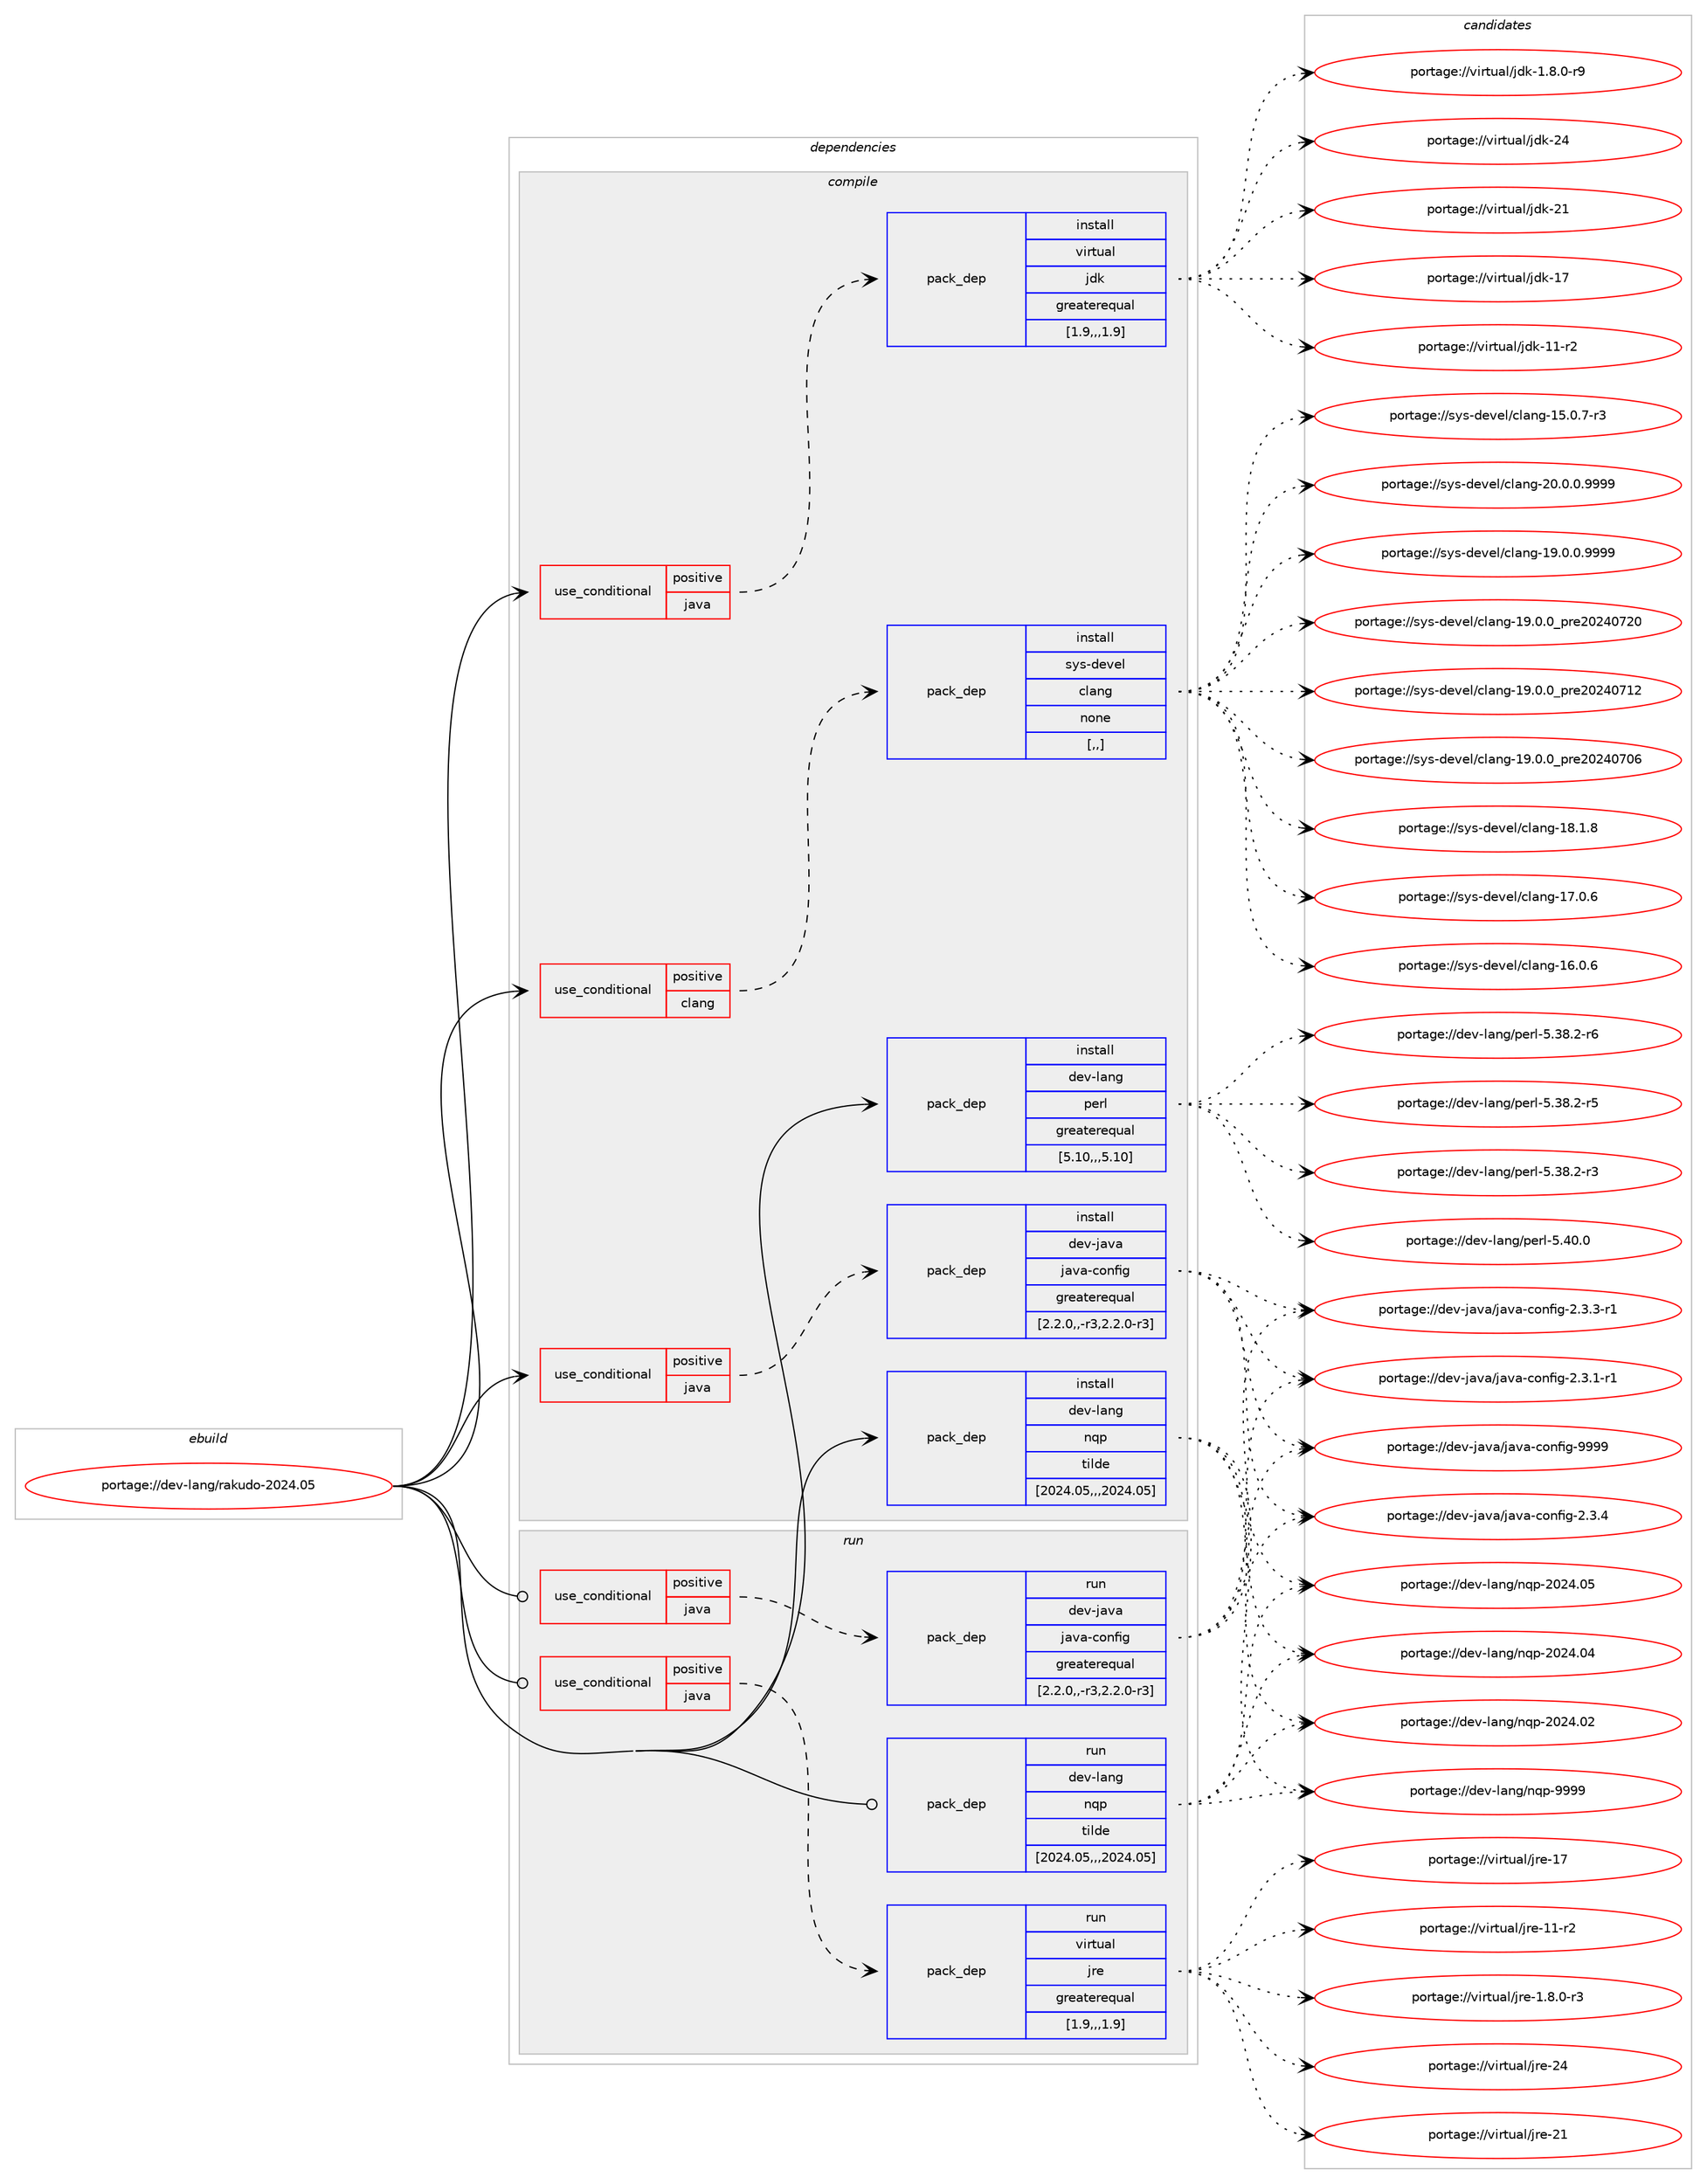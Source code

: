 digraph prolog {

# *************
# Graph options
# *************

newrank=true;
concentrate=true;
compound=true;
graph [rankdir=LR,fontname=Helvetica,fontsize=10,ranksep=1.5];#, ranksep=2.5, nodesep=0.2];
edge  [arrowhead=vee];
node  [fontname=Helvetica,fontsize=10];

# **********
# The ebuild
# **********

subgraph cluster_leftcol {
color=gray;
label=<<i>ebuild</i>>;
id [label="portage://dev-lang/rakudo-2024.05", color=red, width=4, href="../dev-lang/rakudo-2024.05.svg"];
}

# ****************
# The dependencies
# ****************

subgraph cluster_midcol {
color=gray;
label=<<i>dependencies</i>>;
subgraph cluster_compile {
fillcolor="#eeeeee";
style=filled;
label=<<i>compile</i>>;
subgraph cond24326 {
dependency102926 [label=<<TABLE BORDER="0" CELLBORDER="1" CELLSPACING="0" CELLPADDING="4"><TR><TD ROWSPAN="3" CELLPADDING="10">use_conditional</TD></TR><TR><TD>positive</TD></TR><TR><TD>clang</TD></TR></TABLE>>, shape=none, color=red];
subgraph pack77494 {
dependency102927 [label=<<TABLE BORDER="0" CELLBORDER="1" CELLSPACING="0" CELLPADDING="4" WIDTH="220"><TR><TD ROWSPAN="6" CELLPADDING="30">pack_dep</TD></TR><TR><TD WIDTH="110">install</TD></TR><TR><TD>sys-devel</TD></TR><TR><TD>clang</TD></TR><TR><TD>none</TD></TR><TR><TD>[,,]</TD></TR></TABLE>>, shape=none, color=blue];
}
dependency102926:e -> dependency102927:w [weight=20,style="dashed",arrowhead="vee"];
}
id:e -> dependency102926:w [weight=20,style="solid",arrowhead="vee"];
subgraph cond24327 {
dependency102928 [label=<<TABLE BORDER="0" CELLBORDER="1" CELLSPACING="0" CELLPADDING="4"><TR><TD ROWSPAN="3" CELLPADDING="10">use_conditional</TD></TR><TR><TD>positive</TD></TR><TR><TD>java</TD></TR></TABLE>>, shape=none, color=red];
subgraph pack77495 {
dependency102929 [label=<<TABLE BORDER="0" CELLBORDER="1" CELLSPACING="0" CELLPADDING="4" WIDTH="220"><TR><TD ROWSPAN="6" CELLPADDING="30">pack_dep</TD></TR><TR><TD WIDTH="110">install</TD></TR><TR><TD>dev-java</TD></TR><TR><TD>java-config</TD></TR><TR><TD>greaterequal</TD></TR><TR><TD>[2.2.0,,-r3,2.2.0-r3]</TD></TR></TABLE>>, shape=none, color=blue];
}
dependency102928:e -> dependency102929:w [weight=20,style="dashed",arrowhead="vee"];
}
id:e -> dependency102928:w [weight=20,style="solid",arrowhead="vee"];
subgraph cond24328 {
dependency102930 [label=<<TABLE BORDER="0" CELLBORDER="1" CELLSPACING="0" CELLPADDING="4"><TR><TD ROWSPAN="3" CELLPADDING="10">use_conditional</TD></TR><TR><TD>positive</TD></TR><TR><TD>java</TD></TR></TABLE>>, shape=none, color=red];
subgraph pack77496 {
dependency102931 [label=<<TABLE BORDER="0" CELLBORDER="1" CELLSPACING="0" CELLPADDING="4" WIDTH="220"><TR><TD ROWSPAN="6" CELLPADDING="30">pack_dep</TD></TR><TR><TD WIDTH="110">install</TD></TR><TR><TD>virtual</TD></TR><TR><TD>jdk</TD></TR><TR><TD>greaterequal</TD></TR><TR><TD>[1.9,,,1.9]</TD></TR></TABLE>>, shape=none, color=blue];
}
dependency102930:e -> dependency102931:w [weight=20,style="dashed",arrowhead="vee"];
}
id:e -> dependency102930:w [weight=20,style="solid",arrowhead="vee"];
subgraph pack77497 {
dependency102932 [label=<<TABLE BORDER="0" CELLBORDER="1" CELLSPACING="0" CELLPADDING="4" WIDTH="220"><TR><TD ROWSPAN="6" CELLPADDING="30">pack_dep</TD></TR><TR><TD WIDTH="110">install</TD></TR><TR><TD>dev-lang</TD></TR><TR><TD>nqp</TD></TR><TR><TD>tilde</TD></TR><TR><TD>[2024.05,,,2024.05]</TD></TR></TABLE>>, shape=none, color=blue];
}
id:e -> dependency102932:w [weight=20,style="solid",arrowhead="vee"];
subgraph pack77498 {
dependency102933 [label=<<TABLE BORDER="0" CELLBORDER="1" CELLSPACING="0" CELLPADDING="4" WIDTH="220"><TR><TD ROWSPAN="6" CELLPADDING="30">pack_dep</TD></TR><TR><TD WIDTH="110">install</TD></TR><TR><TD>dev-lang</TD></TR><TR><TD>perl</TD></TR><TR><TD>greaterequal</TD></TR><TR><TD>[5.10,,,5.10]</TD></TR></TABLE>>, shape=none, color=blue];
}
id:e -> dependency102933:w [weight=20,style="solid",arrowhead="vee"];
}
subgraph cluster_compileandrun {
fillcolor="#eeeeee";
style=filled;
label=<<i>compile and run</i>>;
}
subgraph cluster_run {
fillcolor="#eeeeee";
style=filled;
label=<<i>run</i>>;
subgraph cond24329 {
dependency102934 [label=<<TABLE BORDER="0" CELLBORDER="1" CELLSPACING="0" CELLPADDING="4"><TR><TD ROWSPAN="3" CELLPADDING="10">use_conditional</TD></TR><TR><TD>positive</TD></TR><TR><TD>java</TD></TR></TABLE>>, shape=none, color=red];
subgraph pack77499 {
dependency102935 [label=<<TABLE BORDER="0" CELLBORDER="1" CELLSPACING="0" CELLPADDING="4" WIDTH="220"><TR><TD ROWSPAN="6" CELLPADDING="30">pack_dep</TD></TR><TR><TD WIDTH="110">run</TD></TR><TR><TD>dev-java</TD></TR><TR><TD>java-config</TD></TR><TR><TD>greaterequal</TD></TR><TR><TD>[2.2.0,,-r3,2.2.0-r3]</TD></TR></TABLE>>, shape=none, color=blue];
}
dependency102934:e -> dependency102935:w [weight=20,style="dashed",arrowhead="vee"];
}
id:e -> dependency102934:w [weight=20,style="solid",arrowhead="odot"];
subgraph cond24330 {
dependency102936 [label=<<TABLE BORDER="0" CELLBORDER="1" CELLSPACING="0" CELLPADDING="4"><TR><TD ROWSPAN="3" CELLPADDING="10">use_conditional</TD></TR><TR><TD>positive</TD></TR><TR><TD>java</TD></TR></TABLE>>, shape=none, color=red];
subgraph pack77500 {
dependency102937 [label=<<TABLE BORDER="0" CELLBORDER="1" CELLSPACING="0" CELLPADDING="4" WIDTH="220"><TR><TD ROWSPAN="6" CELLPADDING="30">pack_dep</TD></TR><TR><TD WIDTH="110">run</TD></TR><TR><TD>virtual</TD></TR><TR><TD>jre</TD></TR><TR><TD>greaterequal</TD></TR><TR><TD>[1.9,,,1.9]</TD></TR></TABLE>>, shape=none, color=blue];
}
dependency102936:e -> dependency102937:w [weight=20,style="dashed",arrowhead="vee"];
}
id:e -> dependency102936:w [weight=20,style="solid",arrowhead="odot"];
subgraph pack77501 {
dependency102938 [label=<<TABLE BORDER="0" CELLBORDER="1" CELLSPACING="0" CELLPADDING="4" WIDTH="220"><TR><TD ROWSPAN="6" CELLPADDING="30">pack_dep</TD></TR><TR><TD WIDTH="110">run</TD></TR><TR><TD>dev-lang</TD></TR><TR><TD>nqp</TD></TR><TR><TD>tilde</TD></TR><TR><TD>[2024.05,,,2024.05]</TD></TR></TABLE>>, shape=none, color=blue];
}
id:e -> dependency102938:w [weight=20,style="solid",arrowhead="odot"];
}
}

# **************
# The candidates
# **************

subgraph cluster_choices {
rank=same;
color=gray;
label=<<i>candidates</i>>;

subgraph choice77494 {
color=black;
nodesep=1;
choice11512111545100101118101108479910897110103455048464846484657575757 [label="portage://sys-devel/clang-20.0.0.9999", color=red, width=4,href="../sys-devel/clang-20.0.0.9999.svg"];
choice11512111545100101118101108479910897110103454957464846484657575757 [label="portage://sys-devel/clang-19.0.0.9999", color=red, width=4,href="../sys-devel/clang-19.0.0.9999.svg"];
choice1151211154510010111810110847991089711010345495746484648951121141015048505248555048 [label="portage://sys-devel/clang-19.0.0_pre20240720", color=red, width=4,href="../sys-devel/clang-19.0.0_pre20240720.svg"];
choice1151211154510010111810110847991089711010345495746484648951121141015048505248554950 [label="portage://sys-devel/clang-19.0.0_pre20240712", color=red, width=4,href="../sys-devel/clang-19.0.0_pre20240712.svg"];
choice1151211154510010111810110847991089711010345495746484648951121141015048505248554854 [label="portage://sys-devel/clang-19.0.0_pre20240706", color=red, width=4,href="../sys-devel/clang-19.0.0_pre20240706.svg"];
choice1151211154510010111810110847991089711010345495646494656 [label="portage://sys-devel/clang-18.1.8", color=red, width=4,href="../sys-devel/clang-18.1.8.svg"];
choice1151211154510010111810110847991089711010345495546484654 [label="portage://sys-devel/clang-17.0.6", color=red, width=4,href="../sys-devel/clang-17.0.6.svg"];
choice1151211154510010111810110847991089711010345495446484654 [label="portage://sys-devel/clang-16.0.6", color=red, width=4,href="../sys-devel/clang-16.0.6.svg"];
choice11512111545100101118101108479910897110103454953464846554511451 [label="portage://sys-devel/clang-15.0.7-r3", color=red, width=4,href="../sys-devel/clang-15.0.7-r3.svg"];
dependency102927:e -> choice11512111545100101118101108479910897110103455048464846484657575757:w [style=dotted,weight="100"];
dependency102927:e -> choice11512111545100101118101108479910897110103454957464846484657575757:w [style=dotted,weight="100"];
dependency102927:e -> choice1151211154510010111810110847991089711010345495746484648951121141015048505248555048:w [style=dotted,weight="100"];
dependency102927:e -> choice1151211154510010111810110847991089711010345495746484648951121141015048505248554950:w [style=dotted,weight="100"];
dependency102927:e -> choice1151211154510010111810110847991089711010345495746484648951121141015048505248554854:w [style=dotted,weight="100"];
dependency102927:e -> choice1151211154510010111810110847991089711010345495646494656:w [style=dotted,weight="100"];
dependency102927:e -> choice1151211154510010111810110847991089711010345495546484654:w [style=dotted,weight="100"];
dependency102927:e -> choice1151211154510010111810110847991089711010345495446484654:w [style=dotted,weight="100"];
dependency102927:e -> choice11512111545100101118101108479910897110103454953464846554511451:w [style=dotted,weight="100"];
}
subgraph choice77495 {
color=black;
nodesep=1;
choice10010111845106971189747106971189745991111101021051034557575757 [label="portage://dev-java/java-config-9999", color=red, width=4,href="../dev-java/java-config-9999.svg"];
choice1001011184510697118974710697118974599111110102105103455046514652 [label="portage://dev-java/java-config-2.3.4", color=red, width=4,href="../dev-java/java-config-2.3.4.svg"];
choice10010111845106971189747106971189745991111101021051034550465146514511449 [label="portage://dev-java/java-config-2.3.3-r1", color=red, width=4,href="../dev-java/java-config-2.3.3-r1.svg"];
choice10010111845106971189747106971189745991111101021051034550465146494511449 [label="portage://dev-java/java-config-2.3.1-r1", color=red, width=4,href="../dev-java/java-config-2.3.1-r1.svg"];
dependency102929:e -> choice10010111845106971189747106971189745991111101021051034557575757:w [style=dotted,weight="100"];
dependency102929:e -> choice1001011184510697118974710697118974599111110102105103455046514652:w [style=dotted,weight="100"];
dependency102929:e -> choice10010111845106971189747106971189745991111101021051034550465146514511449:w [style=dotted,weight="100"];
dependency102929:e -> choice10010111845106971189747106971189745991111101021051034550465146494511449:w [style=dotted,weight="100"];
}
subgraph choice77496 {
color=black;
nodesep=1;
choice1181051141161179710847106100107455052 [label="portage://virtual/jdk-24", color=red, width=4,href="../virtual/jdk-24.svg"];
choice1181051141161179710847106100107455049 [label="portage://virtual/jdk-21", color=red, width=4,href="../virtual/jdk-21.svg"];
choice1181051141161179710847106100107454955 [label="portage://virtual/jdk-17", color=red, width=4,href="../virtual/jdk-17.svg"];
choice11810511411611797108471061001074549494511450 [label="portage://virtual/jdk-11-r2", color=red, width=4,href="../virtual/jdk-11-r2.svg"];
choice11810511411611797108471061001074549465646484511457 [label="portage://virtual/jdk-1.8.0-r9", color=red, width=4,href="../virtual/jdk-1.8.0-r9.svg"];
dependency102931:e -> choice1181051141161179710847106100107455052:w [style=dotted,weight="100"];
dependency102931:e -> choice1181051141161179710847106100107455049:w [style=dotted,weight="100"];
dependency102931:e -> choice1181051141161179710847106100107454955:w [style=dotted,weight="100"];
dependency102931:e -> choice11810511411611797108471061001074549494511450:w [style=dotted,weight="100"];
dependency102931:e -> choice11810511411611797108471061001074549465646484511457:w [style=dotted,weight="100"];
}
subgraph choice77497 {
color=black;
nodesep=1;
choice1001011184510897110103471101131124557575757 [label="portage://dev-lang/nqp-9999", color=red, width=4,href="../dev-lang/nqp-9999.svg"];
choice1001011184510897110103471101131124550485052464853 [label="portage://dev-lang/nqp-2024.05", color=red, width=4,href="../dev-lang/nqp-2024.05.svg"];
choice1001011184510897110103471101131124550485052464852 [label="portage://dev-lang/nqp-2024.04", color=red, width=4,href="../dev-lang/nqp-2024.04.svg"];
choice1001011184510897110103471101131124550485052464850 [label="portage://dev-lang/nqp-2024.02", color=red, width=4,href="../dev-lang/nqp-2024.02.svg"];
dependency102932:e -> choice1001011184510897110103471101131124557575757:w [style=dotted,weight="100"];
dependency102932:e -> choice1001011184510897110103471101131124550485052464853:w [style=dotted,weight="100"];
dependency102932:e -> choice1001011184510897110103471101131124550485052464852:w [style=dotted,weight="100"];
dependency102932:e -> choice1001011184510897110103471101131124550485052464850:w [style=dotted,weight="100"];
}
subgraph choice77498 {
color=black;
nodesep=1;
choice10010111845108971101034711210111410845534652484648 [label="portage://dev-lang/perl-5.40.0", color=red, width=4,href="../dev-lang/perl-5.40.0.svg"];
choice100101118451089711010347112101114108455346515646504511454 [label="portage://dev-lang/perl-5.38.2-r6", color=red, width=4,href="../dev-lang/perl-5.38.2-r6.svg"];
choice100101118451089711010347112101114108455346515646504511453 [label="portage://dev-lang/perl-5.38.2-r5", color=red, width=4,href="../dev-lang/perl-5.38.2-r5.svg"];
choice100101118451089711010347112101114108455346515646504511451 [label="portage://dev-lang/perl-5.38.2-r3", color=red, width=4,href="../dev-lang/perl-5.38.2-r3.svg"];
dependency102933:e -> choice10010111845108971101034711210111410845534652484648:w [style=dotted,weight="100"];
dependency102933:e -> choice100101118451089711010347112101114108455346515646504511454:w [style=dotted,weight="100"];
dependency102933:e -> choice100101118451089711010347112101114108455346515646504511453:w [style=dotted,weight="100"];
dependency102933:e -> choice100101118451089711010347112101114108455346515646504511451:w [style=dotted,weight="100"];
}
subgraph choice77499 {
color=black;
nodesep=1;
choice10010111845106971189747106971189745991111101021051034557575757 [label="portage://dev-java/java-config-9999", color=red, width=4,href="../dev-java/java-config-9999.svg"];
choice1001011184510697118974710697118974599111110102105103455046514652 [label="portage://dev-java/java-config-2.3.4", color=red, width=4,href="../dev-java/java-config-2.3.4.svg"];
choice10010111845106971189747106971189745991111101021051034550465146514511449 [label="portage://dev-java/java-config-2.3.3-r1", color=red, width=4,href="../dev-java/java-config-2.3.3-r1.svg"];
choice10010111845106971189747106971189745991111101021051034550465146494511449 [label="portage://dev-java/java-config-2.3.1-r1", color=red, width=4,href="../dev-java/java-config-2.3.1-r1.svg"];
dependency102935:e -> choice10010111845106971189747106971189745991111101021051034557575757:w [style=dotted,weight="100"];
dependency102935:e -> choice1001011184510697118974710697118974599111110102105103455046514652:w [style=dotted,weight="100"];
dependency102935:e -> choice10010111845106971189747106971189745991111101021051034550465146514511449:w [style=dotted,weight="100"];
dependency102935:e -> choice10010111845106971189747106971189745991111101021051034550465146494511449:w [style=dotted,weight="100"];
}
subgraph choice77500 {
color=black;
nodesep=1;
choice1181051141161179710847106114101455052 [label="portage://virtual/jre-24", color=red, width=4,href="../virtual/jre-24.svg"];
choice1181051141161179710847106114101455049 [label="portage://virtual/jre-21", color=red, width=4,href="../virtual/jre-21.svg"];
choice1181051141161179710847106114101454955 [label="portage://virtual/jre-17", color=red, width=4,href="../virtual/jre-17.svg"];
choice11810511411611797108471061141014549494511450 [label="portage://virtual/jre-11-r2", color=red, width=4,href="../virtual/jre-11-r2.svg"];
choice11810511411611797108471061141014549465646484511451 [label="portage://virtual/jre-1.8.0-r3", color=red, width=4,href="../virtual/jre-1.8.0-r3.svg"];
dependency102937:e -> choice1181051141161179710847106114101455052:w [style=dotted,weight="100"];
dependency102937:e -> choice1181051141161179710847106114101455049:w [style=dotted,weight="100"];
dependency102937:e -> choice1181051141161179710847106114101454955:w [style=dotted,weight="100"];
dependency102937:e -> choice11810511411611797108471061141014549494511450:w [style=dotted,weight="100"];
dependency102937:e -> choice11810511411611797108471061141014549465646484511451:w [style=dotted,weight="100"];
}
subgraph choice77501 {
color=black;
nodesep=1;
choice1001011184510897110103471101131124557575757 [label="portage://dev-lang/nqp-9999", color=red, width=4,href="../dev-lang/nqp-9999.svg"];
choice1001011184510897110103471101131124550485052464853 [label="portage://dev-lang/nqp-2024.05", color=red, width=4,href="../dev-lang/nqp-2024.05.svg"];
choice1001011184510897110103471101131124550485052464852 [label="portage://dev-lang/nqp-2024.04", color=red, width=4,href="../dev-lang/nqp-2024.04.svg"];
choice1001011184510897110103471101131124550485052464850 [label="portage://dev-lang/nqp-2024.02", color=red, width=4,href="../dev-lang/nqp-2024.02.svg"];
dependency102938:e -> choice1001011184510897110103471101131124557575757:w [style=dotted,weight="100"];
dependency102938:e -> choice1001011184510897110103471101131124550485052464853:w [style=dotted,weight="100"];
dependency102938:e -> choice1001011184510897110103471101131124550485052464852:w [style=dotted,weight="100"];
dependency102938:e -> choice1001011184510897110103471101131124550485052464850:w [style=dotted,weight="100"];
}
}

}

